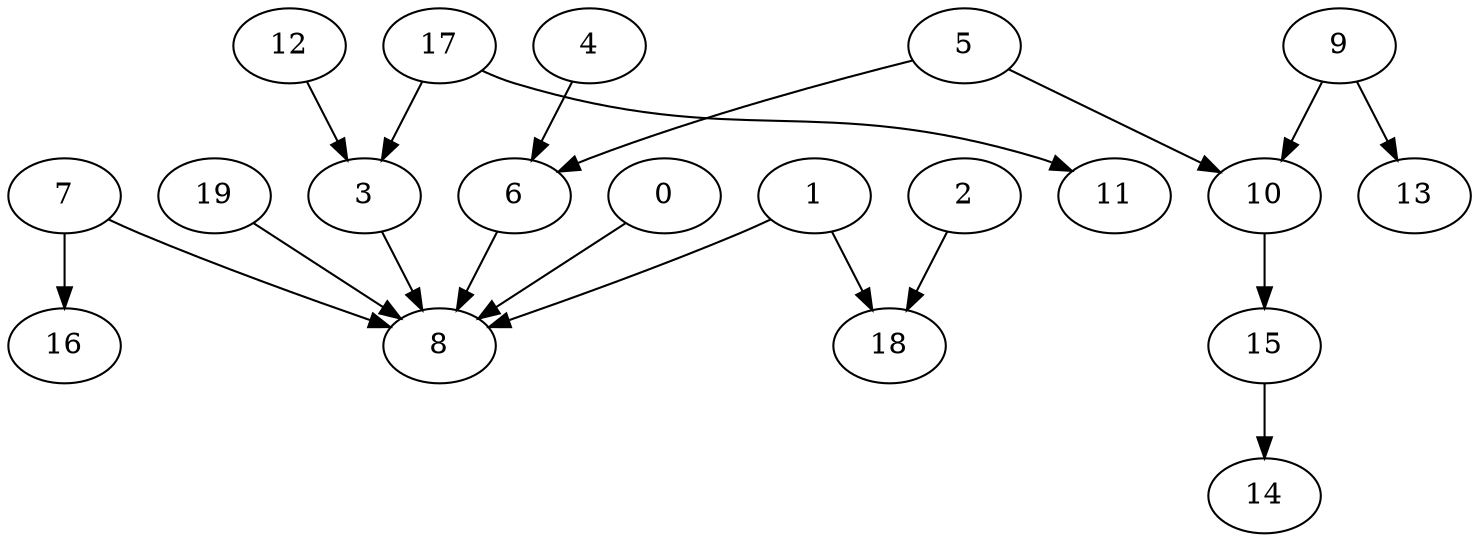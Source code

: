 digraph arbol {5 -> 6[Label=1];
5 -> 10[Label=1];
6 -> 8[Label=1];
7 -> 8[Label=1];
9 -> 10[Label=1];
0 -> 8[Label=2];
2 -> 18[Label=2];
1 -> 18[Label=2];
3 -> 8[Label=2];
7 -> 16[Label=2];
9 -> 13[Label=1];
1 -> 8[Label=2];
4 -> 6[Label=2];
10 -> 15[Label=2];
12 -> 3[Label=2];
15 -> 14[Label=1];
17 -> 3[Label=1];
17 -> 11[Label=1];
19 -> 8[Label=1];
}
